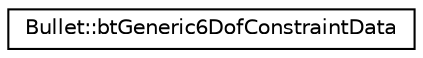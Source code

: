 digraph "Graphical Class Hierarchy"
{
  edge [fontname="Helvetica",fontsize="10",labelfontname="Helvetica",labelfontsize="10"];
  node [fontname="Helvetica",fontsize="10",shape=record];
  rankdir="LR";
  Node1 [label="Bullet::btGeneric6DofConstraintData",height=0.2,width=0.4,color="black", fillcolor="white", style="filled",URL="$class_bullet_1_1bt_generic6_dof_constraint_data.html"];
}
